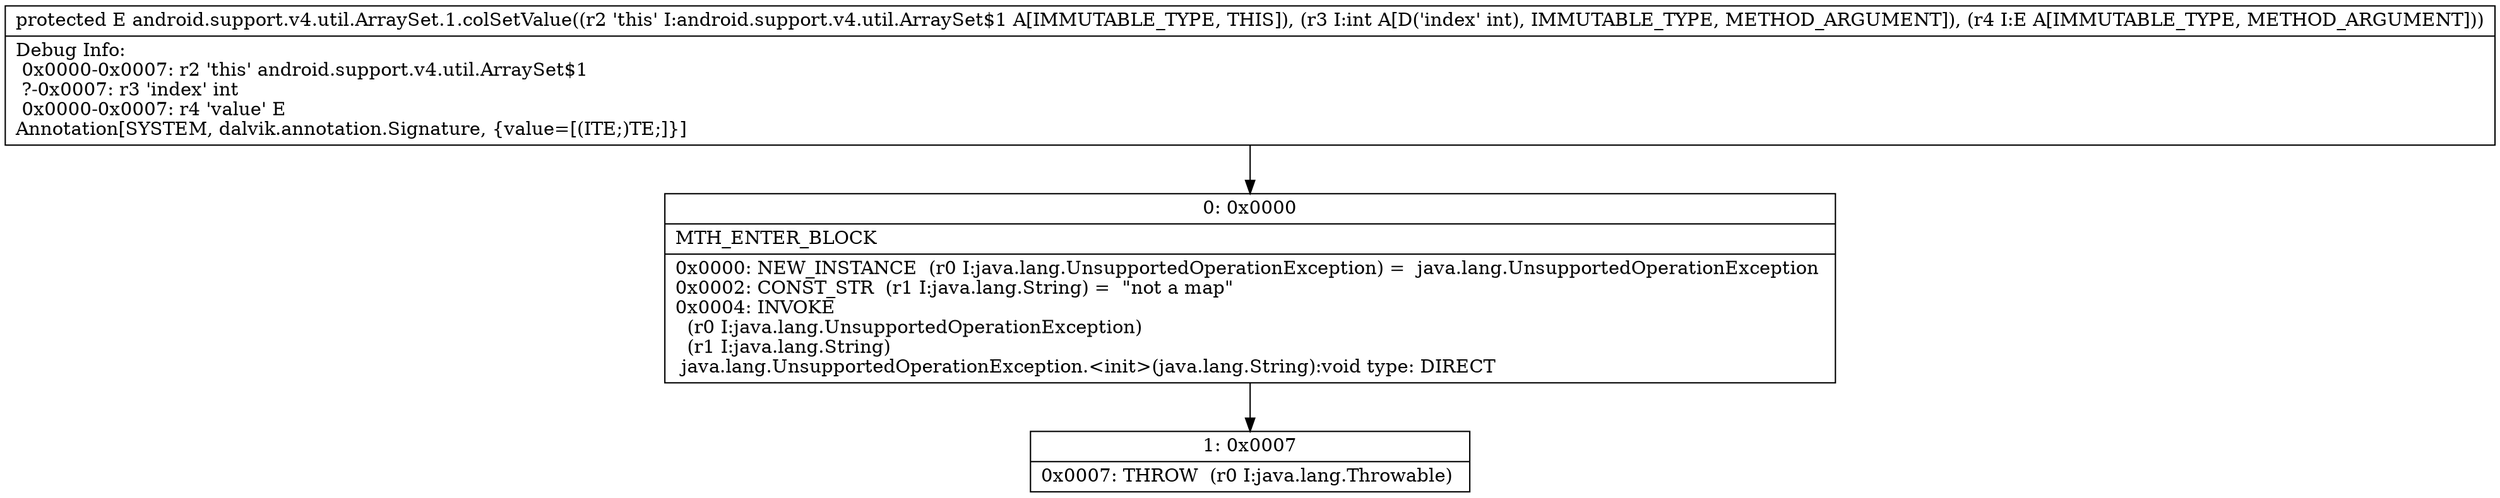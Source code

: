 digraph "CFG forandroid.support.v4.util.ArraySet.1.colSetValue(ILjava\/lang\/Object;)Ljava\/lang\/Object;" {
Node_0 [shape=record,label="{0\:\ 0x0000|MTH_ENTER_BLOCK\l|0x0000: NEW_INSTANCE  (r0 I:java.lang.UnsupportedOperationException) =  java.lang.UnsupportedOperationException \l0x0002: CONST_STR  (r1 I:java.lang.String) =  \"not a map\" \l0x0004: INVOKE  \l  (r0 I:java.lang.UnsupportedOperationException)\l  (r1 I:java.lang.String)\l java.lang.UnsupportedOperationException.\<init\>(java.lang.String):void type: DIRECT \l}"];
Node_1 [shape=record,label="{1\:\ 0x0007|0x0007: THROW  (r0 I:java.lang.Throwable) \l}"];
MethodNode[shape=record,label="{protected E android.support.v4.util.ArraySet.1.colSetValue((r2 'this' I:android.support.v4.util.ArraySet$1 A[IMMUTABLE_TYPE, THIS]), (r3 I:int A[D('index' int), IMMUTABLE_TYPE, METHOD_ARGUMENT]), (r4 I:E A[IMMUTABLE_TYPE, METHOD_ARGUMENT]))  | Debug Info:\l  0x0000\-0x0007: r2 'this' android.support.v4.util.ArraySet$1\l  ?\-0x0007: r3 'index' int\l  0x0000\-0x0007: r4 'value' E\lAnnotation[SYSTEM, dalvik.annotation.Signature, \{value=[(ITE;)TE;]\}]\l}"];
MethodNode -> Node_0;
Node_0 -> Node_1;
}

